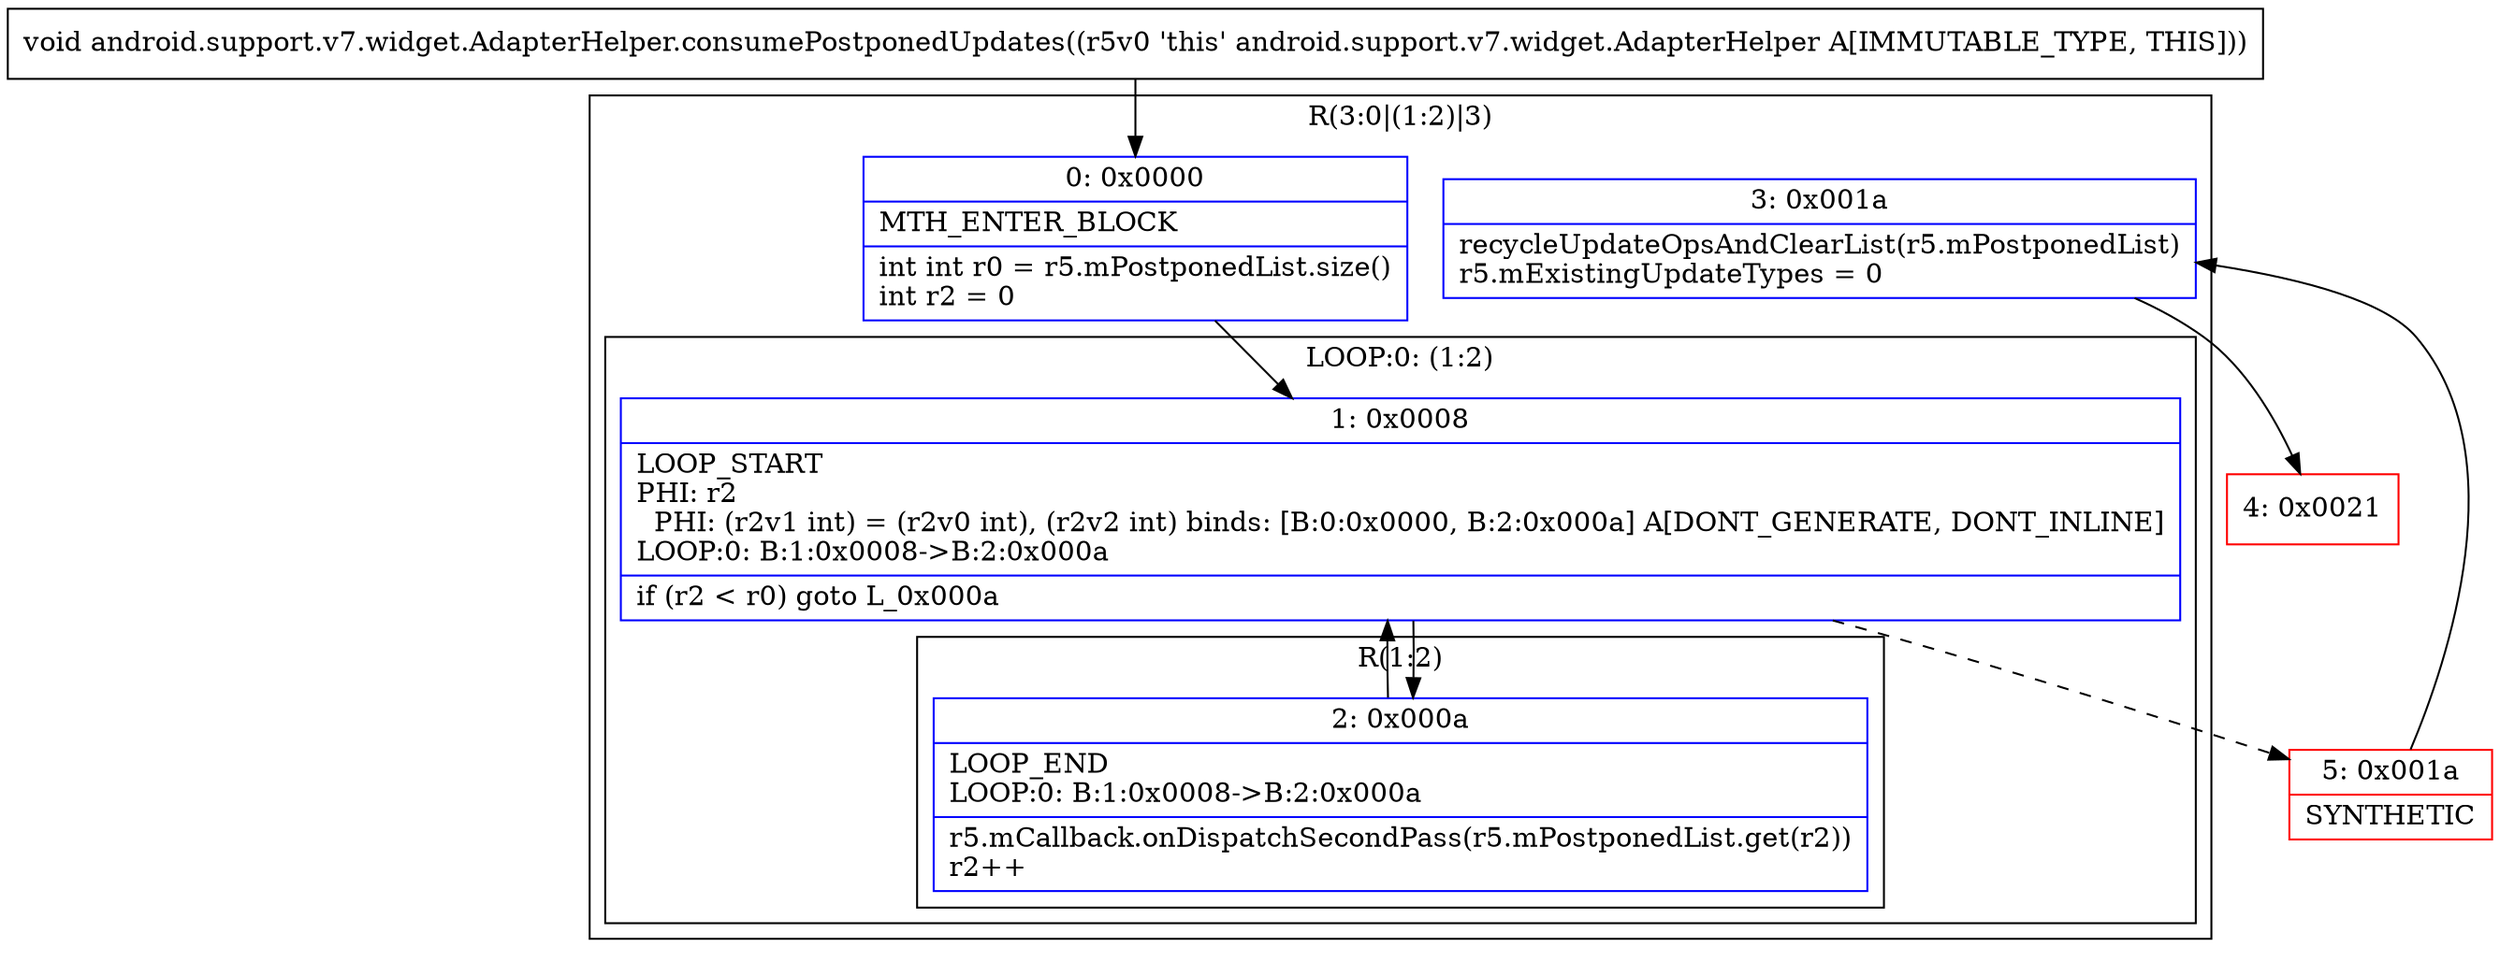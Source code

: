 digraph "CFG forandroid.support.v7.widget.AdapterHelper.consumePostponedUpdates()V" {
subgraph cluster_Region_363777782 {
label = "R(3:0|(1:2)|3)";
node [shape=record,color=blue];
Node_0 [shape=record,label="{0\:\ 0x0000|MTH_ENTER_BLOCK\l|int int r0 = r5.mPostponedList.size()\lint r2 = 0\l}"];
subgraph cluster_LoopRegion_1746584916 {
label = "LOOP:0: (1:2)";
node [shape=record,color=blue];
Node_1 [shape=record,label="{1\:\ 0x0008|LOOP_START\lPHI: r2 \l  PHI: (r2v1 int) = (r2v0 int), (r2v2 int) binds: [B:0:0x0000, B:2:0x000a] A[DONT_GENERATE, DONT_INLINE]\lLOOP:0: B:1:0x0008\-\>B:2:0x000a\l|if (r2 \< r0) goto L_0x000a\l}"];
subgraph cluster_Region_2041102890 {
label = "R(1:2)";
node [shape=record,color=blue];
Node_2 [shape=record,label="{2\:\ 0x000a|LOOP_END\lLOOP:0: B:1:0x0008\-\>B:2:0x000a\l|r5.mCallback.onDispatchSecondPass(r5.mPostponedList.get(r2))\lr2++\l}"];
}
}
Node_3 [shape=record,label="{3\:\ 0x001a|recycleUpdateOpsAndClearList(r5.mPostponedList)\lr5.mExistingUpdateTypes = 0\l}"];
}
Node_4 [shape=record,color=red,label="{4\:\ 0x0021}"];
Node_5 [shape=record,color=red,label="{5\:\ 0x001a|SYNTHETIC\l}"];
MethodNode[shape=record,label="{void android.support.v7.widget.AdapterHelper.consumePostponedUpdates((r5v0 'this' android.support.v7.widget.AdapterHelper A[IMMUTABLE_TYPE, THIS])) }"];
MethodNode -> Node_0;
Node_0 -> Node_1;
Node_1 -> Node_2;
Node_1 -> Node_5[style=dashed];
Node_2 -> Node_1;
Node_3 -> Node_4;
Node_5 -> Node_3;
}

